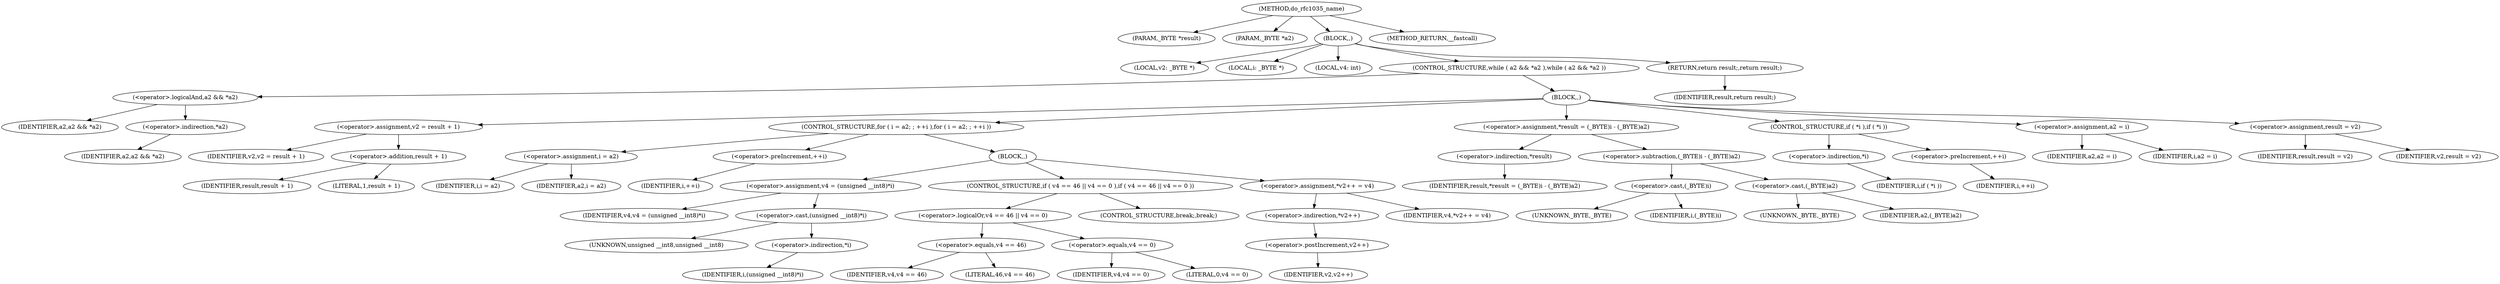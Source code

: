 digraph do_rfc1035_name {  
"1000104" [label = "(METHOD,do_rfc1035_name)" ]
"1000105" [label = "(PARAM,_BYTE *result)" ]
"1000106" [label = "(PARAM,_BYTE *a2)" ]
"1000107" [label = "(BLOCK,,)" ]
"1000108" [label = "(LOCAL,v2: _BYTE *)" ]
"1000109" [label = "(LOCAL,i: _BYTE *)" ]
"1000110" [label = "(LOCAL,v4: int)" ]
"1000111" [label = "(CONTROL_STRUCTURE,while ( a2 && *a2 ),while ( a2 && *a2 ))" ]
"1000112" [label = "(<operator>.logicalAnd,a2 && *a2)" ]
"1000113" [label = "(IDENTIFIER,a2,a2 && *a2)" ]
"1000114" [label = "(<operator>.indirection,*a2)" ]
"1000115" [label = "(IDENTIFIER,a2,a2 && *a2)" ]
"1000116" [label = "(BLOCK,,)" ]
"1000117" [label = "(<operator>.assignment,v2 = result + 1)" ]
"1000118" [label = "(IDENTIFIER,v2,v2 = result + 1)" ]
"1000119" [label = "(<operator>.addition,result + 1)" ]
"1000120" [label = "(IDENTIFIER,result,result + 1)" ]
"1000121" [label = "(LITERAL,1,result + 1)" ]
"1000122" [label = "(CONTROL_STRUCTURE,for ( i = a2; ; ++i ),for ( i = a2; ; ++i ))" ]
"1000123" [label = "(<operator>.assignment,i = a2)" ]
"1000124" [label = "(IDENTIFIER,i,i = a2)" ]
"1000125" [label = "(IDENTIFIER,a2,i = a2)" ]
"1000126" [label = "(<operator>.preIncrement,++i)" ]
"1000127" [label = "(IDENTIFIER,i,++i)" ]
"1000128" [label = "(BLOCK,,)" ]
"1000129" [label = "(<operator>.assignment,v4 = (unsigned __int8)*i)" ]
"1000130" [label = "(IDENTIFIER,v4,v4 = (unsigned __int8)*i)" ]
"1000131" [label = "(<operator>.cast,(unsigned __int8)*i)" ]
"1000132" [label = "(UNKNOWN,unsigned __int8,unsigned __int8)" ]
"1000133" [label = "(<operator>.indirection,*i)" ]
"1000134" [label = "(IDENTIFIER,i,(unsigned __int8)*i)" ]
"1000135" [label = "(CONTROL_STRUCTURE,if ( v4 == 46 || v4 == 0 ),if ( v4 == 46 || v4 == 0 ))" ]
"1000136" [label = "(<operator>.logicalOr,v4 == 46 || v4 == 0)" ]
"1000137" [label = "(<operator>.equals,v4 == 46)" ]
"1000138" [label = "(IDENTIFIER,v4,v4 == 46)" ]
"1000139" [label = "(LITERAL,46,v4 == 46)" ]
"1000140" [label = "(<operator>.equals,v4 == 0)" ]
"1000141" [label = "(IDENTIFIER,v4,v4 == 0)" ]
"1000142" [label = "(LITERAL,0,v4 == 0)" ]
"1000143" [label = "(CONTROL_STRUCTURE,break;,break;)" ]
"1000144" [label = "(<operator>.assignment,*v2++ = v4)" ]
"1000145" [label = "(<operator>.indirection,*v2++)" ]
"1000146" [label = "(<operator>.postIncrement,v2++)" ]
"1000147" [label = "(IDENTIFIER,v2,v2++)" ]
"1000148" [label = "(IDENTIFIER,v4,*v2++ = v4)" ]
"1000149" [label = "(<operator>.assignment,*result = (_BYTE)i - (_BYTE)a2)" ]
"1000150" [label = "(<operator>.indirection,*result)" ]
"1000151" [label = "(IDENTIFIER,result,*result = (_BYTE)i - (_BYTE)a2)" ]
"1000152" [label = "(<operator>.subtraction,(_BYTE)i - (_BYTE)a2)" ]
"1000153" [label = "(<operator>.cast,(_BYTE)i)" ]
"1000154" [label = "(UNKNOWN,_BYTE,_BYTE)" ]
"1000155" [label = "(IDENTIFIER,i,(_BYTE)i)" ]
"1000156" [label = "(<operator>.cast,(_BYTE)a2)" ]
"1000157" [label = "(UNKNOWN,_BYTE,_BYTE)" ]
"1000158" [label = "(IDENTIFIER,a2,(_BYTE)a2)" ]
"1000159" [label = "(CONTROL_STRUCTURE,if ( *i ),if ( *i ))" ]
"1000160" [label = "(<operator>.indirection,*i)" ]
"1000161" [label = "(IDENTIFIER,i,if ( *i ))" ]
"1000162" [label = "(<operator>.preIncrement,++i)" ]
"1000163" [label = "(IDENTIFIER,i,++i)" ]
"1000164" [label = "(<operator>.assignment,a2 = i)" ]
"1000165" [label = "(IDENTIFIER,a2,a2 = i)" ]
"1000166" [label = "(IDENTIFIER,i,a2 = i)" ]
"1000167" [label = "(<operator>.assignment,result = v2)" ]
"1000168" [label = "(IDENTIFIER,result,result = v2)" ]
"1000169" [label = "(IDENTIFIER,v2,result = v2)" ]
"1000170" [label = "(RETURN,return result;,return result;)" ]
"1000171" [label = "(IDENTIFIER,result,return result;)" ]
"1000172" [label = "(METHOD_RETURN,__fastcall)" ]
  "1000104" -> "1000105" 
  "1000104" -> "1000106" 
  "1000104" -> "1000107" 
  "1000104" -> "1000172" 
  "1000107" -> "1000108" 
  "1000107" -> "1000109" 
  "1000107" -> "1000110" 
  "1000107" -> "1000111" 
  "1000107" -> "1000170" 
  "1000111" -> "1000112" 
  "1000111" -> "1000116" 
  "1000112" -> "1000113" 
  "1000112" -> "1000114" 
  "1000114" -> "1000115" 
  "1000116" -> "1000117" 
  "1000116" -> "1000122" 
  "1000116" -> "1000149" 
  "1000116" -> "1000159" 
  "1000116" -> "1000164" 
  "1000116" -> "1000167" 
  "1000117" -> "1000118" 
  "1000117" -> "1000119" 
  "1000119" -> "1000120" 
  "1000119" -> "1000121" 
  "1000122" -> "1000123" 
  "1000122" -> "1000126" 
  "1000122" -> "1000128" 
  "1000123" -> "1000124" 
  "1000123" -> "1000125" 
  "1000126" -> "1000127" 
  "1000128" -> "1000129" 
  "1000128" -> "1000135" 
  "1000128" -> "1000144" 
  "1000129" -> "1000130" 
  "1000129" -> "1000131" 
  "1000131" -> "1000132" 
  "1000131" -> "1000133" 
  "1000133" -> "1000134" 
  "1000135" -> "1000136" 
  "1000135" -> "1000143" 
  "1000136" -> "1000137" 
  "1000136" -> "1000140" 
  "1000137" -> "1000138" 
  "1000137" -> "1000139" 
  "1000140" -> "1000141" 
  "1000140" -> "1000142" 
  "1000144" -> "1000145" 
  "1000144" -> "1000148" 
  "1000145" -> "1000146" 
  "1000146" -> "1000147" 
  "1000149" -> "1000150" 
  "1000149" -> "1000152" 
  "1000150" -> "1000151" 
  "1000152" -> "1000153" 
  "1000152" -> "1000156" 
  "1000153" -> "1000154" 
  "1000153" -> "1000155" 
  "1000156" -> "1000157" 
  "1000156" -> "1000158" 
  "1000159" -> "1000160" 
  "1000159" -> "1000162" 
  "1000160" -> "1000161" 
  "1000162" -> "1000163" 
  "1000164" -> "1000165" 
  "1000164" -> "1000166" 
  "1000167" -> "1000168" 
  "1000167" -> "1000169" 
  "1000170" -> "1000171" 
}
